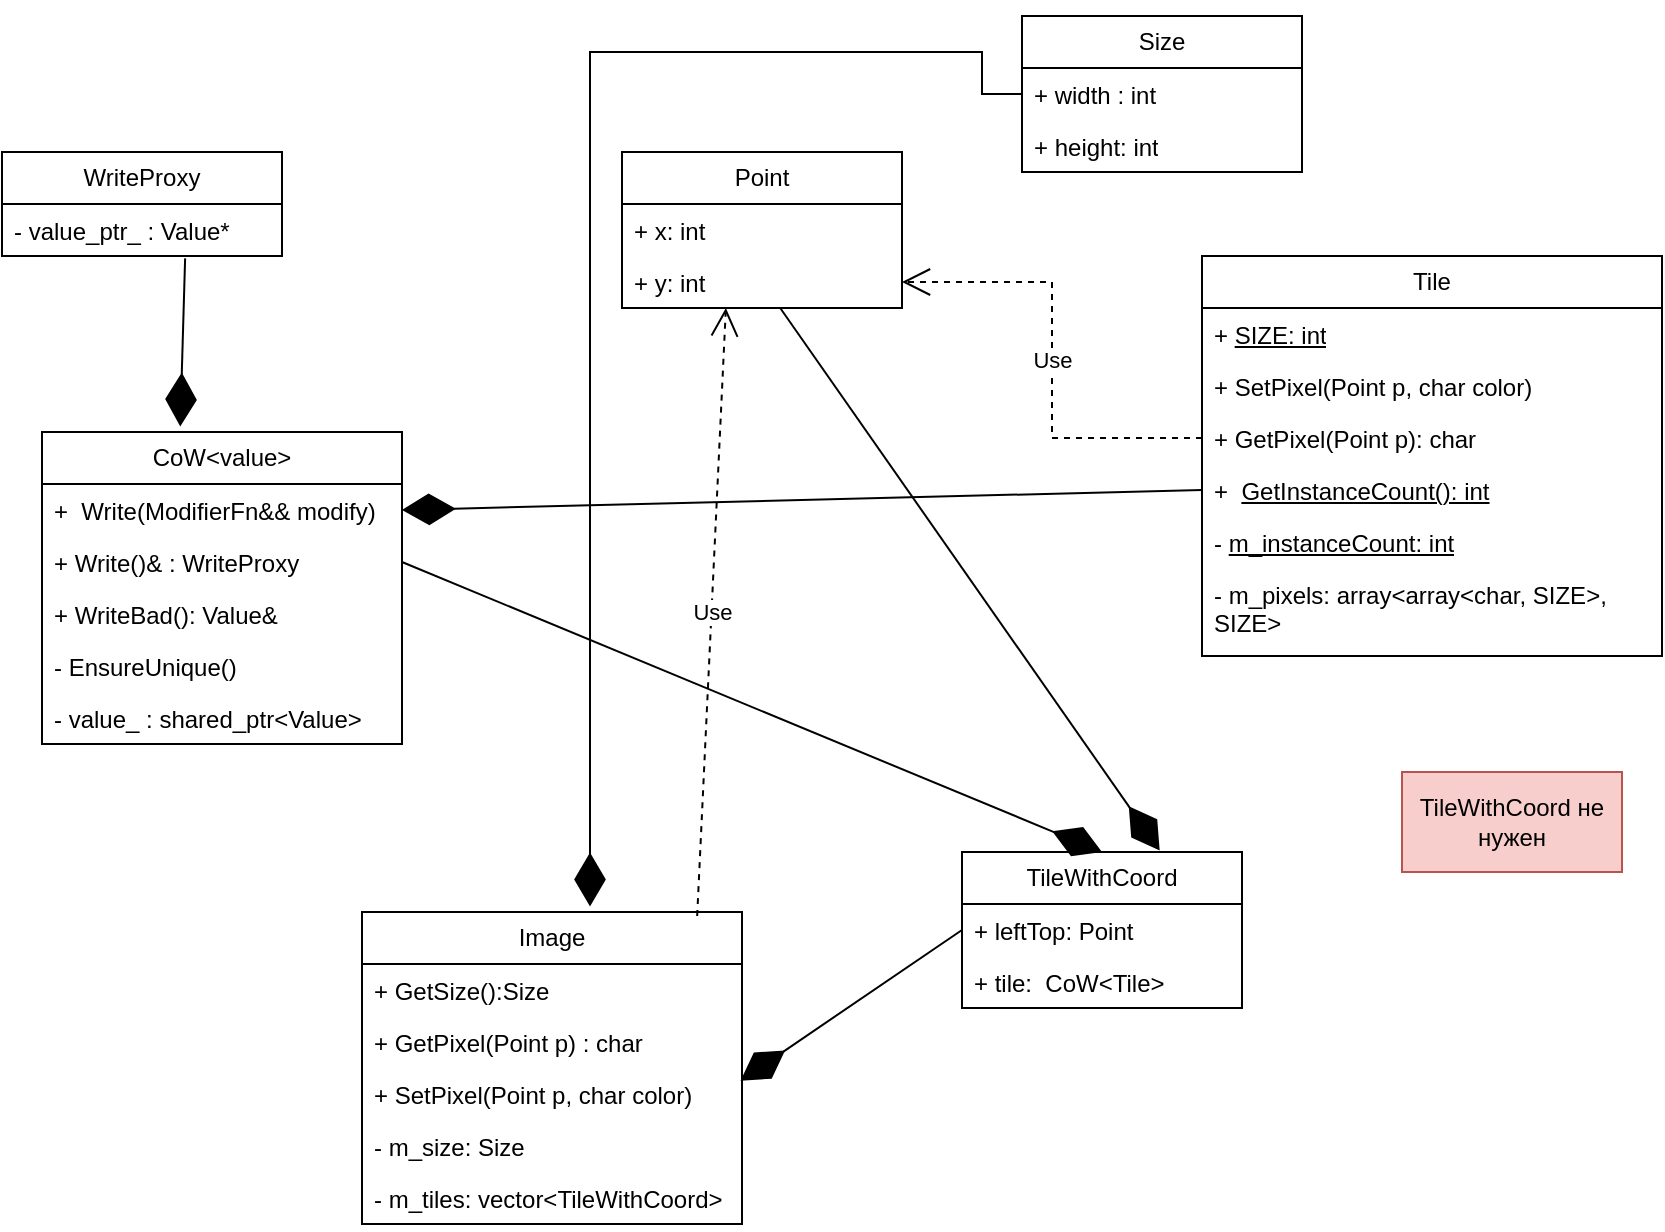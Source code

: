 <mxfile version="22.1.4" type="device">
  <diagram name="Страница — 1" id="03DiCciT1GzGES2OP8Xj">
    <mxGraphModel dx="1179" dy="676" grid="1" gridSize="10" guides="1" tooltips="1" connect="1" arrows="1" fold="1" page="1" pageScale="1" pageWidth="827" pageHeight="1169" math="0" shadow="0">
      <root>
        <mxCell id="0" />
        <mxCell id="1" parent="0" />
        <mxCell id="aUQqSGF1m38MCEzECmRu-1" value="Tile" style="swimlane;fontStyle=0;childLayout=stackLayout;horizontal=1;startSize=26;fillColor=none;horizontalStack=0;resizeParent=1;resizeParentMax=0;resizeLast=0;collapsible=1;marginBottom=0;whiteSpace=wrap;html=1;" parent="1" vertex="1">
          <mxGeometry x="600" y="192" width="230" height="200" as="geometry" />
        </mxCell>
        <mxCell id="aUQqSGF1m38MCEzECmRu-2" value="+ &lt;u&gt;SIZE: int&lt;/u&gt;" style="text;strokeColor=none;fillColor=none;align=left;verticalAlign=top;spacingLeft=4;spacingRight=4;overflow=hidden;rotatable=0;points=[[0,0.5],[1,0.5]];portConstraint=eastwest;whiteSpace=wrap;html=1;" parent="aUQqSGF1m38MCEzECmRu-1" vertex="1">
          <mxGeometry y="26" width="230" height="26" as="geometry" />
        </mxCell>
        <mxCell id="aUQqSGF1m38MCEzECmRu-3" value="+&amp;nbsp;SetPixel(Point p, char color)" style="text;strokeColor=none;fillColor=none;align=left;verticalAlign=top;spacingLeft=4;spacingRight=4;overflow=hidden;rotatable=0;points=[[0,0.5],[1,0.5]];portConstraint=eastwest;whiteSpace=wrap;html=1;" parent="aUQqSGF1m38MCEzECmRu-1" vertex="1">
          <mxGeometry y="52" width="230" height="26" as="geometry" />
        </mxCell>
        <mxCell id="aUQqSGF1m38MCEzECmRu-4" value="+ GetPixel(Point p): char" style="text;strokeColor=none;fillColor=none;align=left;verticalAlign=top;spacingLeft=4;spacingRight=4;overflow=hidden;rotatable=0;points=[[0,0.5],[1,0.5]];portConstraint=eastwest;whiteSpace=wrap;html=1;" parent="aUQqSGF1m38MCEzECmRu-1" vertex="1">
          <mxGeometry y="78" width="230" height="26" as="geometry" />
        </mxCell>
        <mxCell id="aUQqSGF1m38MCEzECmRu-5" value="+&amp;nbsp;&amp;nbsp;&lt;u&gt;GetInstanceCount(): int&lt;/u&gt;" style="text;strokeColor=none;fillColor=none;align=left;verticalAlign=top;spacingLeft=4;spacingRight=4;overflow=hidden;rotatable=0;points=[[0,0.5],[1,0.5]];portConstraint=eastwest;whiteSpace=wrap;html=1;" parent="aUQqSGF1m38MCEzECmRu-1" vertex="1">
          <mxGeometry y="104" width="230" height="26" as="geometry" />
        </mxCell>
        <mxCell id="aUQqSGF1m38MCEzECmRu-6" value="-&amp;nbsp;&lt;u&gt;m_instanceCount: int&lt;/u&gt;" style="text;strokeColor=none;fillColor=none;align=left;verticalAlign=top;spacingLeft=4;spacingRight=4;overflow=hidden;rotatable=0;points=[[0,0.5],[1,0.5]];portConstraint=eastwest;whiteSpace=wrap;html=1;" parent="aUQqSGF1m38MCEzECmRu-1" vertex="1">
          <mxGeometry y="130" width="230" height="26" as="geometry" />
        </mxCell>
        <mxCell id="aUQqSGF1m38MCEzECmRu-7" value="- m_pixels: array&amp;lt;array&amp;lt;char, SIZE&amp;gt;, SIZE&amp;gt;" style="text;strokeColor=none;fillColor=none;align=left;verticalAlign=top;spacingLeft=4;spacingRight=4;overflow=hidden;rotatable=0;points=[[0,0.5],[1,0.5]];portConstraint=eastwest;whiteSpace=wrap;html=1;" parent="aUQqSGF1m38MCEzECmRu-1" vertex="1">
          <mxGeometry y="156" width="230" height="44" as="geometry" />
        </mxCell>
        <mxCell id="aUQqSGF1m38MCEzECmRu-8" value="Point" style="swimlane;fontStyle=0;childLayout=stackLayout;horizontal=1;startSize=26;fillColor=none;horizontalStack=0;resizeParent=1;resizeParentMax=0;resizeLast=0;collapsible=1;marginBottom=0;whiteSpace=wrap;html=1;" parent="1" vertex="1">
          <mxGeometry x="310" y="140" width="140" height="78" as="geometry" />
        </mxCell>
        <mxCell id="aUQqSGF1m38MCEzECmRu-9" value="+ x: int" style="text;strokeColor=none;fillColor=none;align=left;verticalAlign=top;spacingLeft=4;spacingRight=4;overflow=hidden;rotatable=0;points=[[0,0.5],[1,0.5]];portConstraint=eastwest;whiteSpace=wrap;html=1;" parent="aUQqSGF1m38MCEzECmRu-8" vertex="1">
          <mxGeometry y="26" width="140" height="26" as="geometry" />
        </mxCell>
        <mxCell id="aUQqSGF1m38MCEzECmRu-10" value="+ y: int" style="text;strokeColor=none;fillColor=none;align=left;verticalAlign=top;spacingLeft=4;spacingRight=4;overflow=hidden;rotatable=0;points=[[0,0.5],[1,0.5]];portConstraint=eastwest;whiteSpace=wrap;html=1;" parent="aUQqSGF1m38MCEzECmRu-8" vertex="1">
          <mxGeometry y="52" width="140" height="26" as="geometry" />
        </mxCell>
        <mxCell id="aUQqSGF1m38MCEzECmRu-12" value="Size" style="swimlane;fontStyle=0;childLayout=stackLayout;horizontal=1;startSize=26;fillColor=none;horizontalStack=0;resizeParent=1;resizeParentMax=0;resizeLast=0;collapsible=1;marginBottom=0;whiteSpace=wrap;html=1;" parent="1" vertex="1">
          <mxGeometry x="510" y="72" width="140" height="78" as="geometry" />
        </mxCell>
        <mxCell id="aUQqSGF1m38MCEzECmRu-13" value="+ width : int" style="text;strokeColor=none;fillColor=none;align=left;verticalAlign=top;spacingLeft=4;spacingRight=4;overflow=hidden;rotatable=0;points=[[0,0.5],[1,0.5]];portConstraint=eastwest;whiteSpace=wrap;html=1;" parent="aUQqSGF1m38MCEzECmRu-12" vertex="1">
          <mxGeometry y="26" width="140" height="26" as="geometry" />
        </mxCell>
        <mxCell id="aUQqSGF1m38MCEzECmRu-14" value="+ height: int" style="text;strokeColor=none;fillColor=none;align=left;verticalAlign=top;spacingLeft=4;spacingRight=4;overflow=hidden;rotatable=0;points=[[0,0.5],[1,0.5]];portConstraint=eastwest;whiteSpace=wrap;html=1;" parent="aUQqSGF1m38MCEzECmRu-12" vertex="1">
          <mxGeometry y="52" width="140" height="26" as="geometry" />
        </mxCell>
        <mxCell id="aUQqSGF1m38MCEzECmRu-15" value="CoW&amp;lt;value&amp;gt;" style="swimlane;fontStyle=0;childLayout=stackLayout;horizontal=1;startSize=26;fillColor=none;horizontalStack=0;resizeParent=1;resizeParentMax=0;resizeLast=0;collapsible=1;marginBottom=0;whiteSpace=wrap;html=1;" parent="1" vertex="1">
          <mxGeometry x="20" y="280" width="180" height="156" as="geometry" />
        </mxCell>
        <mxCell id="aUQqSGF1m38MCEzECmRu-16" value="+&amp;nbsp;&amp;nbsp;Write(ModifierFn&amp;amp;&amp;amp; modify)" style="text;strokeColor=none;fillColor=none;align=left;verticalAlign=top;spacingLeft=4;spacingRight=4;overflow=hidden;rotatable=0;points=[[0,0.5],[1,0.5]];portConstraint=eastwest;whiteSpace=wrap;html=1;" parent="aUQqSGF1m38MCEzECmRu-15" vertex="1">
          <mxGeometry y="26" width="180" height="26" as="geometry" />
        </mxCell>
        <mxCell id="aUQqSGF1m38MCEzECmRu-17" value="+ Write()&amp;amp; : WriteProxy&amp;nbsp;" style="text;strokeColor=none;fillColor=none;align=left;verticalAlign=top;spacingLeft=4;spacingRight=4;overflow=hidden;rotatable=0;points=[[0,0.5],[1,0.5]];portConstraint=eastwest;whiteSpace=wrap;html=1;" parent="aUQqSGF1m38MCEzECmRu-15" vertex="1">
          <mxGeometry y="52" width="180" height="26" as="geometry" />
        </mxCell>
        <mxCell id="aUQqSGF1m38MCEzECmRu-20" value="+ WriteBad(): Value&amp;amp;" style="text;strokeColor=none;fillColor=none;align=left;verticalAlign=top;spacingLeft=4;spacingRight=4;overflow=hidden;rotatable=0;points=[[0,0.5],[1,0.5]];portConstraint=eastwest;whiteSpace=wrap;html=1;" parent="aUQqSGF1m38MCEzECmRu-15" vertex="1">
          <mxGeometry y="78" width="180" height="26" as="geometry" />
        </mxCell>
        <mxCell id="aUQqSGF1m38MCEzECmRu-21" value="- EnsureUnique()" style="text;strokeColor=none;fillColor=none;align=left;verticalAlign=top;spacingLeft=4;spacingRight=4;overflow=hidden;rotatable=0;points=[[0,0.5],[1,0.5]];portConstraint=eastwest;whiteSpace=wrap;html=1;" parent="aUQqSGF1m38MCEzECmRu-15" vertex="1">
          <mxGeometry y="104" width="180" height="26" as="geometry" />
        </mxCell>
        <mxCell id="aUQqSGF1m38MCEzECmRu-18" value="- value_ : shared_ptr&amp;lt;Value&amp;gt;&amp;nbsp;" style="text;strokeColor=none;fillColor=none;align=left;verticalAlign=top;spacingLeft=4;spacingRight=4;overflow=hidden;rotatable=0;points=[[0,0.5],[1,0.5]];portConstraint=eastwest;whiteSpace=wrap;html=1;" parent="aUQqSGF1m38MCEzECmRu-15" vertex="1">
          <mxGeometry y="130" width="180" height="26" as="geometry" />
        </mxCell>
        <mxCell id="aUQqSGF1m38MCEzECmRu-22" value="WriteProxy" style="swimlane;fontStyle=0;childLayout=stackLayout;horizontal=1;startSize=26;fillColor=none;horizontalStack=0;resizeParent=1;resizeParentMax=0;resizeLast=0;collapsible=1;marginBottom=0;whiteSpace=wrap;html=1;" parent="1" vertex="1">
          <mxGeometry y="140" width="140" height="52" as="geometry" />
        </mxCell>
        <mxCell id="aUQqSGF1m38MCEzECmRu-24" value="- value_ptr_ : Value*&amp;nbsp;" style="text;strokeColor=none;fillColor=none;align=left;verticalAlign=top;spacingLeft=4;spacingRight=4;overflow=hidden;rotatable=0;points=[[0,0.5],[1,0.5]];portConstraint=eastwest;whiteSpace=wrap;html=1;" parent="aUQqSGF1m38MCEzECmRu-22" vertex="1">
          <mxGeometry y="26" width="140" height="26" as="geometry" />
        </mxCell>
        <mxCell id="aUQqSGF1m38MCEzECmRu-26" value="" style="endArrow=diamondThin;endFill=1;endSize=24;html=1;rounded=0;entryX=0.384;entryY=-0.018;entryDx=0;entryDy=0;entryPerimeter=0;exitX=0.654;exitY=1.046;exitDx=0;exitDy=0;exitPerimeter=0;" parent="1" source="aUQqSGF1m38MCEzECmRu-24" target="aUQqSGF1m38MCEzECmRu-15" edge="1">
          <mxGeometry width="160" relative="1" as="geometry">
            <mxPoint x="330" y="300" as="sourcePoint" />
            <mxPoint x="490" y="300" as="targetPoint" />
          </mxGeometry>
        </mxCell>
        <mxCell id="aUQqSGF1m38MCEzECmRu-27" value="Image" style="swimlane;fontStyle=0;childLayout=stackLayout;horizontal=1;startSize=26;fillColor=none;horizontalStack=0;resizeParent=1;resizeParentMax=0;resizeLast=0;collapsible=1;marginBottom=0;whiteSpace=wrap;html=1;" parent="1" vertex="1">
          <mxGeometry x="180" y="520" width="190" height="156" as="geometry" />
        </mxCell>
        <mxCell id="aUQqSGF1m38MCEzECmRu-28" value="+ GetSize():Size&amp;nbsp;" style="text;strokeColor=none;fillColor=none;align=left;verticalAlign=top;spacingLeft=4;spacingRight=4;overflow=hidden;rotatable=0;points=[[0,0.5],[1,0.5]];portConstraint=eastwest;whiteSpace=wrap;html=1;" parent="aUQqSGF1m38MCEzECmRu-27" vertex="1">
          <mxGeometry y="26" width="190" height="26" as="geometry" />
        </mxCell>
        <mxCell id="aUQqSGF1m38MCEzECmRu-29" value="+ GetPixel(Point p) : char&amp;nbsp;" style="text;strokeColor=none;fillColor=none;align=left;verticalAlign=top;spacingLeft=4;spacingRight=4;overflow=hidden;rotatable=0;points=[[0,0.5],[1,0.5]];portConstraint=eastwest;whiteSpace=wrap;html=1;" parent="aUQqSGF1m38MCEzECmRu-27" vertex="1">
          <mxGeometry y="52" width="190" height="26" as="geometry" />
        </mxCell>
        <mxCell id="aUQqSGF1m38MCEzECmRu-30" value="+&amp;nbsp;SetPixel(Point p, char color)" style="text;strokeColor=none;fillColor=none;align=left;verticalAlign=top;spacingLeft=4;spacingRight=4;overflow=hidden;rotatable=0;points=[[0,0.5],[1,0.5]];portConstraint=eastwest;whiteSpace=wrap;html=1;" parent="aUQqSGF1m38MCEzECmRu-27" vertex="1">
          <mxGeometry y="78" width="190" height="26" as="geometry" />
        </mxCell>
        <mxCell id="aUQqSGF1m38MCEzECmRu-31" value="- m_size: Size&amp;nbsp;" style="text;strokeColor=none;fillColor=none;align=left;verticalAlign=top;spacingLeft=4;spacingRight=4;overflow=hidden;rotatable=0;points=[[0,0.5],[1,0.5]];portConstraint=eastwest;whiteSpace=wrap;html=1;" parent="aUQqSGF1m38MCEzECmRu-27" vertex="1">
          <mxGeometry y="104" width="190" height="26" as="geometry" />
        </mxCell>
        <mxCell id="aUQqSGF1m38MCEzECmRu-32" value="- m_tiles: vector&amp;lt;TileWithCoord&amp;gt;&amp;nbsp;" style="text;strokeColor=none;fillColor=none;align=left;verticalAlign=top;spacingLeft=4;spacingRight=4;overflow=hidden;rotatable=0;points=[[0,0.5],[1,0.5]];portConstraint=eastwest;whiteSpace=wrap;html=1;" parent="aUQqSGF1m38MCEzECmRu-27" vertex="1">
          <mxGeometry y="130" width="190" height="26" as="geometry" />
        </mxCell>
        <mxCell id="aUQqSGF1m38MCEzECmRu-38" value="TileWithCoord" style="swimlane;fontStyle=0;childLayout=stackLayout;horizontal=1;startSize=26;fillColor=none;horizontalStack=0;resizeParent=1;resizeParentMax=0;resizeLast=0;collapsible=1;marginBottom=0;whiteSpace=wrap;html=1;" parent="1" vertex="1">
          <mxGeometry x="480" y="490" width="140" height="78" as="geometry" />
        </mxCell>
        <mxCell id="aUQqSGF1m38MCEzECmRu-39" value="+ leftTop: Point" style="text;strokeColor=none;fillColor=none;align=left;verticalAlign=top;spacingLeft=4;spacingRight=4;overflow=hidden;rotatable=0;points=[[0,0.5],[1,0.5]];portConstraint=eastwest;whiteSpace=wrap;html=1;" parent="aUQqSGF1m38MCEzECmRu-38" vertex="1">
          <mxGeometry y="26" width="140" height="26" as="geometry" />
        </mxCell>
        <mxCell id="aUQqSGF1m38MCEzECmRu-40" value="+ tile:&amp;nbsp;&amp;nbsp;CoW&amp;lt;Tile&amp;gt;&amp;nbsp;" style="text;strokeColor=none;fillColor=none;align=left;verticalAlign=top;spacingLeft=4;spacingRight=4;overflow=hidden;rotatable=0;points=[[0,0.5],[1,0.5]];portConstraint=eastwest;whiteSpace=wrap;html=1;" parent="aUQqSGF1m38MCEzECmRu-38" vertex="1">
          <mxGeometry y="52" width="140" height="26" as="geometry" />
        </mxCell>
        <mxCell id="aUQqSGF1m38MCEzECmRu-42" value="" style="endArrow=diamondThin;endFill=1;endSize=24;html=1;rounded=0;entryX=0.996;entryY=0.246;entryDx=0;entryDy=0;entryPerimeter=0;exitX=0;exitY=0.5;exitDx=0;exitDy=0;" parent="1" source="aUQqSGF1m38MCEzECmRu-39" target="aUQqSGF1m38MCEzECmRu-30" edge="1">
          <mxGeometry width="160" relative="1" as="geometry">
            <mxPoint x="350" y="430" as="sourcePoint" />
            <mxPoint x="510" y="430" as="targetPoint" />
          </mxGeometry>
        </mxCell>
        <mxCell id="aUQqSGF1m38MCEzECmRu-43" value="" style="endArrow=diamondThin;endFill=1;endSize=24;html=1;rounded=0;entryX=0.5;entryY=0;entryDx=0;entryDy=0;exitX=1;exitY=0.5;exitDx=0;exitDy=0;" parent="1" source="aUQqSGF1m38MCEzECmRu-17" target="aUQqSGF1m38MCEzECmRu-38" edge="1">
          <mxGeometry width="160" relative="1" as="geometry">
            <mxPoint x="490" y="539" as="sourcePoint" />
            <mxPoint x="379" y="614" as="targetPoint" />
          </mxGeometry>
        </mxCell>
        <mxCell id="aUQqSGF1m38MCEzECmRu-45" value="" style="endArrow=diamondThin;endFill=1;endSize=24;html=1;rounded=0;entryX=0.706;entryY=-0.01;entryDx=0;entryDy=0;entryPerimeter=0;" parent="1" source="aUQqSGF1m38MCEzECmRu-10" target="aUQqSGF1m38MCEzECmRu-38" edge="1">
          <mxGeometry width="160" relative="1" as="geometry">
            <mxPoint x="290" y="375" as="sourcePoint" />
            <mxPoint x="560" y="500" as="targetPoint" />
          </mxGeometry>
        </mxCell>
        <mxCell id="aUQqSGF1m38MCEzECmRu-46" value="" style="endArrow=diamondThin;endFill=1;endSize=24;html=1;rounded=0;entryX=0.6;entryY=-0.018;entryDx=0;entryDy=0;entryPerimeter=0;exitX=0;exitY=0.5;exitDx=0;exitDy=0;edgeStyle=orthogonalEdgeStyle;" parent="1" source="aUQqSGF1m38MCEzECmRu-13" target="aUQqSGF1m38MCEzECmRu-27" edge="1">
          <mxGeometry width="160" relative="1" as="geometry">
            <mxPoint x="399" y="228" as="sourcePoint" />
            <mxPoint x="589" y="499" as="targetPoint" />
            <Array as="points">
              <mxPoint x="490" y="111" />
              <mxPoint x="490" y="90" />
              <mxPoint x="294" y="90" />
            </Array>
          </mxGeometry>
        </mxCell>
        <mxCell id="aUQqSGF1m38MCEzECmRu-44" value="" style="endArrow=diamondThin;endFill=1;endSize=24;html=1;rounded=0;exitX=0;exitY=0.5;exitDx=0;exitDy=0;entryX=1;entryY=0.5;entryDx=0;entryDy=0;" parent="1" source="aUQqSGF1m38MCEzECmRu-5" target="aUQqSGF1m38MCEzECmRu-16" edge="1">
          <mxGeometry width="160" relative="1" as="geometry">
            <mxPoint x="290" y="375" as="sourcePoint" />
            <mxPoint x="570" y="460" as="targetPoint" />
          </mxGeometry>
        </mxCell>
        <mxCell id="aUQqSGF1m38MCEzECmRu-47" value="Use" style="endArrow=open;endSize=12;dashed=1;html=1;rounded=0;exitX=0.882;exitY=0.013;exitDx=0;exitDy=0;exitPerimeter=0;entryX=0.371;entryY=1;entryDx=0;entryDy=0;entryPerimeter=0;" parent="1" source="aUQqSGF1m38MCEzECmRu-27" target="aUQqSGF1m38MCEzECmRu-10" edge="1">
          <mxGeometry width="160" relative="1" as="geometry">
            <mxPoint x="350" y="390" as="sourcePoint" />
            <mxPoint x="510" y="390" as="targetPoint" />
          </mxGeometry>
        </mxCell>
        <mxCell id="aUQqSGF1m38MCEzECmRu-48" value="Use" style="endArrow=open;endSize=12;dashed=1;html=1;rounded=0;exitX=0;exitY=0.5;exitDx=0;exitDy=0;entryX=1;entryY=0.5;entryDx=0;entryDy=0;edgeStyle=orthogonalEdgeStyle;" parent="1" source="aUQqSGF1m38MCEzECmRu-4" target="aUQqSGF1m38MCEzECmRu-10" edge="1">
          <mxGeometry width="160" relative="1" as="geometry">
            <mxPoint x="358" y="532" as="sourcePoint" />
            <mxPoint x="372" y="228" as="targetPoint" />
          </mxGeometry>
        </mxCell>
        <mxCell id="_gczIOy44FfzbtqeB4Et-1" value="TileWithCoord не нужен" style="html=1;whiteSpace=wrap;fillColor=#f8cecc;strokeColor=#b85450;" vertex="1" parent="1">
          <mxGeometry x="700" y="450" width="110" height="50" as="geometry" />
        </mxCell>
      </root>
    </mxGraphModel>
  </diagram>
</mxfile>
